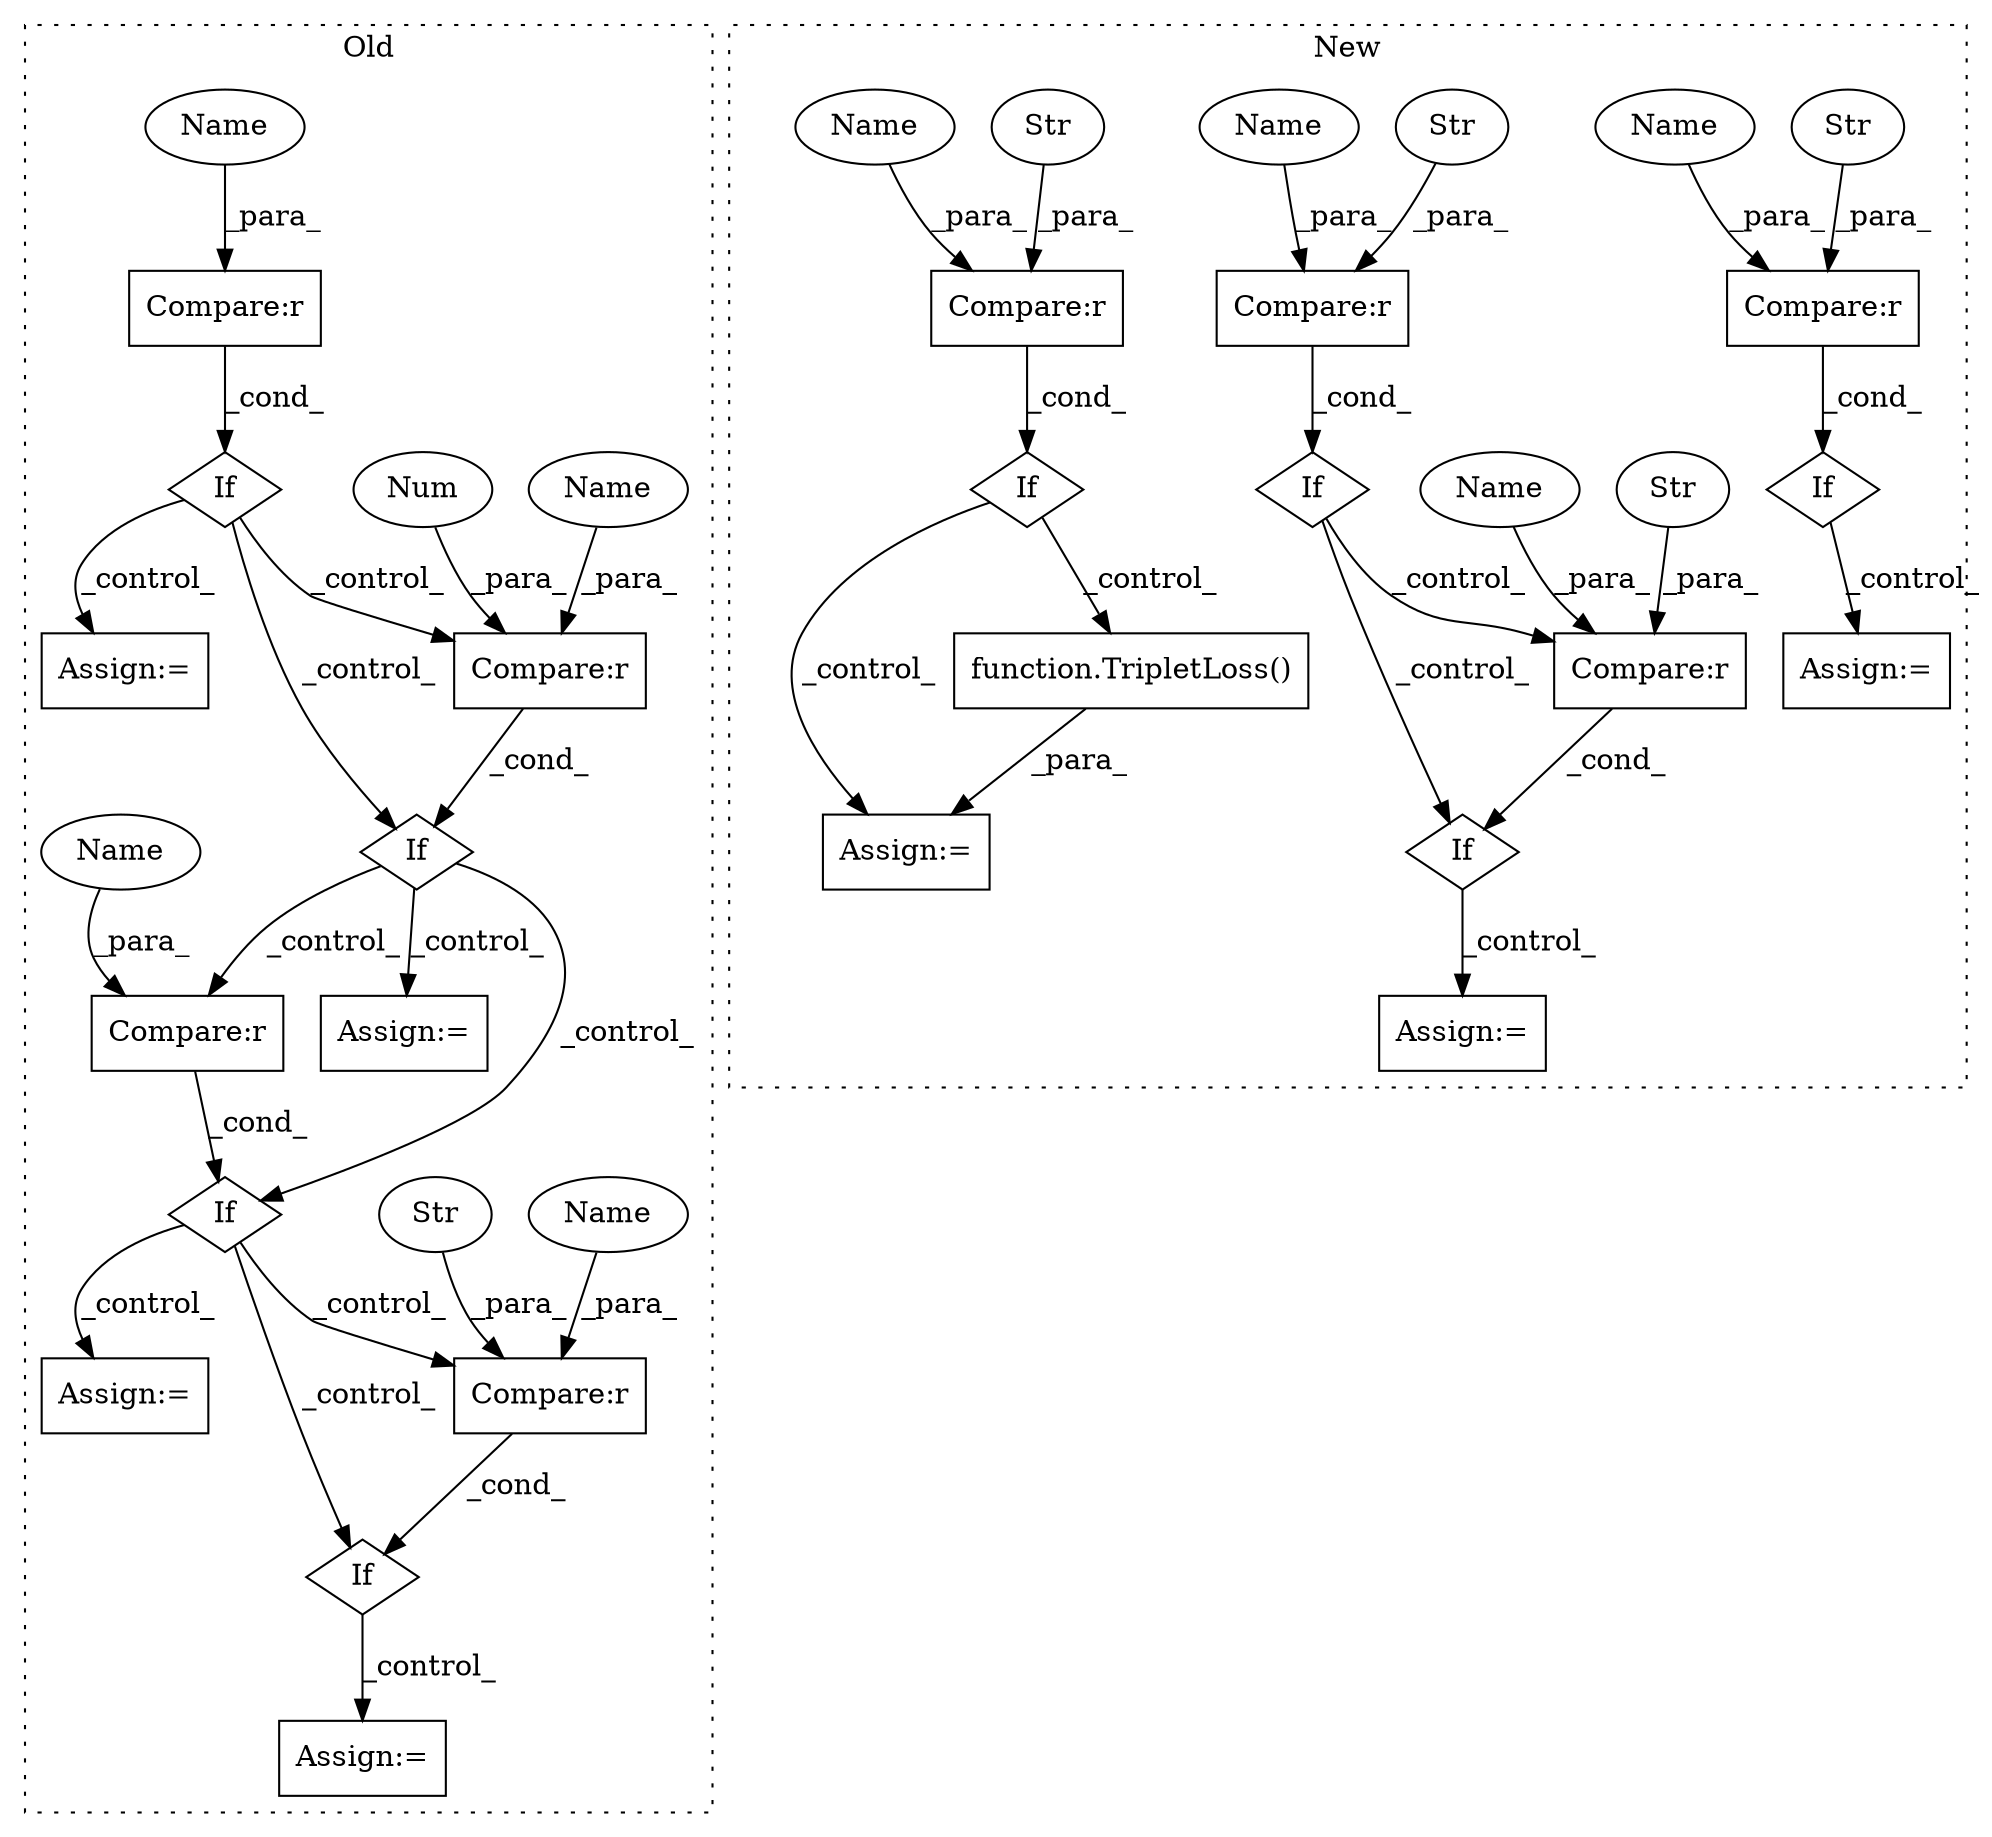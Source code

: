 digraph G {
subgraph cluster0 {
1 [label="If" a="96" s="1239" l="0" shape="diamond"];
4 [label="Compare:r" a="40" s="1167" l="16" shape="box"];
5 [label="If" a="96" s="1111" l="3" shape="diamond"];
6 [label="Num" a="76" s="1181" l="2" shape="ellipse"];
7 [label="If" a="96" s="1313" l="0" shape="diamond"];
8 [label="Compare:r" a="40" s="1313" l="25" shape="box"];
9 [label="If" a="96" s="1164" l="3" shape="diamond"];
10 [label="Str" a="66" s="1327" l="11" shape="ellipse"];
13 [label="Compare:r" a="40" s="1114" l="36" shape="box"];
14 [label="Compare:r" a="40" s="1239" l="17" shape="box"];
24 [label="Assign:=" a="68" s="1365" l="3" shape="box"];
25 [label="Assign:=" a="68" s="1283" l="3" shape="box"];
28 [label="Assign:=" a="68" s="1210" l="3" shape="box"];
30 [label="Assign:=" a="68" s="2000" l="3" shape="box"];
35 [label="Name" a="87" s="1167" l="10" shape="ellipse"];
36 [label="Name" a="87" s="1114" l="10" shape="ellipse"];
37 [label="Name" a="87" s="1239" l="10" shape="ellipse"];
38 [label="Name" a="87" s="1313" l="10" shape="ellipse"];
label = "Old";
style="dotted";
}
subgraph cluster1 {
2 [label="function.TripletLoss()" a="75" s="2209,2227" l="12,51" shape="box"];
3 [label="If" a="96" s="2149" l="3" shape="diamond"];
11 [label="Compare:r" a="40" s="2152" l="27" shape="box"];
12 [label="Str" a="66" s="2152" l="9" shape="ellipse"];
15 [label="Compare:r" a="40" s="1993" l="27" shape="box"];
16 [label="If" a="96" s="1993" l="0" shape="diamond"];
17 [label="Str" a="66" s="1993" l="9" shape="ellipse"];
18 [label="If" a="96" s="2052" l="0" shape="diamond"];
19 [label="Compare:r" a="40" s="1797" l="31" shape="box"];
20 [label="If" a="96" s="1794" l="3" shape="diamond"];
21 [label="Str" a="66" s="1797" l="13" shape="ellipse"];
22 [label="Compare:r" a="40" s="2052" l="26" shape="box"];
23 [label="Str" a="66" s="2052" l="8" shape="ellipse"];
26 [label="Assign:=" a="68" s="2206" l="3" shape="box"];
27 [label="Assign:=" a="68" s="1858" l="3" shape="box"];
29 [label="Assign:=" a="68" s="2105" l="3" shape="box"];
31 [label="Name" a="87" s="1814" l="14" shape="ellipse"];
32 [label="Name" a="87" s="2064" l="14" shape="ellipse"];
33 [label="Name" a="87" s="2006" l="14" shape="ellipse"];
34 [label="Name" a="87" s="2165" l="14" shape="ellipse"];
label = "New";
style="dotted";
}
1 -> 25 [label="_control_"];
1 -> 8 [label="_control_"];
1 -> 7 [label="_control_"];
2 -> 26 [label="_para_"];
3 -> 2 [label="_control_"];
3 -> 26 [label="_control_"];
4 -> 9 [label="_cond_"];
5 -> 30 [label="_control_"];
5 -> 4 [label="_control_"];
5 -> 9 [label="_control_"];
6 -> 4 [label="_para_"];
7 -> 24 [label="_control_"];
8 -> 7 [label="_cond_"];
9 -> 1 [label="_control_"];
9 -> 14 [label="_control_"];
9 -> 28 [label="_control_"];
10 -> 8 [label="_para_"];
11 -> 3 [label="_cond_"];
12 -> 11 [label="_para_"];
13 -> 5 [label="_cond_"];
14 -> 1 [label="_cond_"];
15 -> 16 [label="_cond_"];
16 -> 18 [label="_control_"];
16 -> 22 [label="_control_"];
17 -> 15 [label="_para_"];
18 -> 29 [label="_control_"];
19 -> 20 [label="_cond_"];
20 -> 27 [label="_control_"];
21 -> 19 [label="_para_"];
22 -> 18 [label="_cond_"];
23 -> 22 [label="_para_"];
31 -> 19 [label="_para_"];
32 -> 22 [label="_para_"];
33 -> 15 [label="_para_"];
34 -> 11 [label="_para_"];
35 -> 4 [label="_para_"];
36 -> 13 [label="_para_"];
37 -> 14 [label="_para_"];
38 -> 8 [label="_para_"];
}
